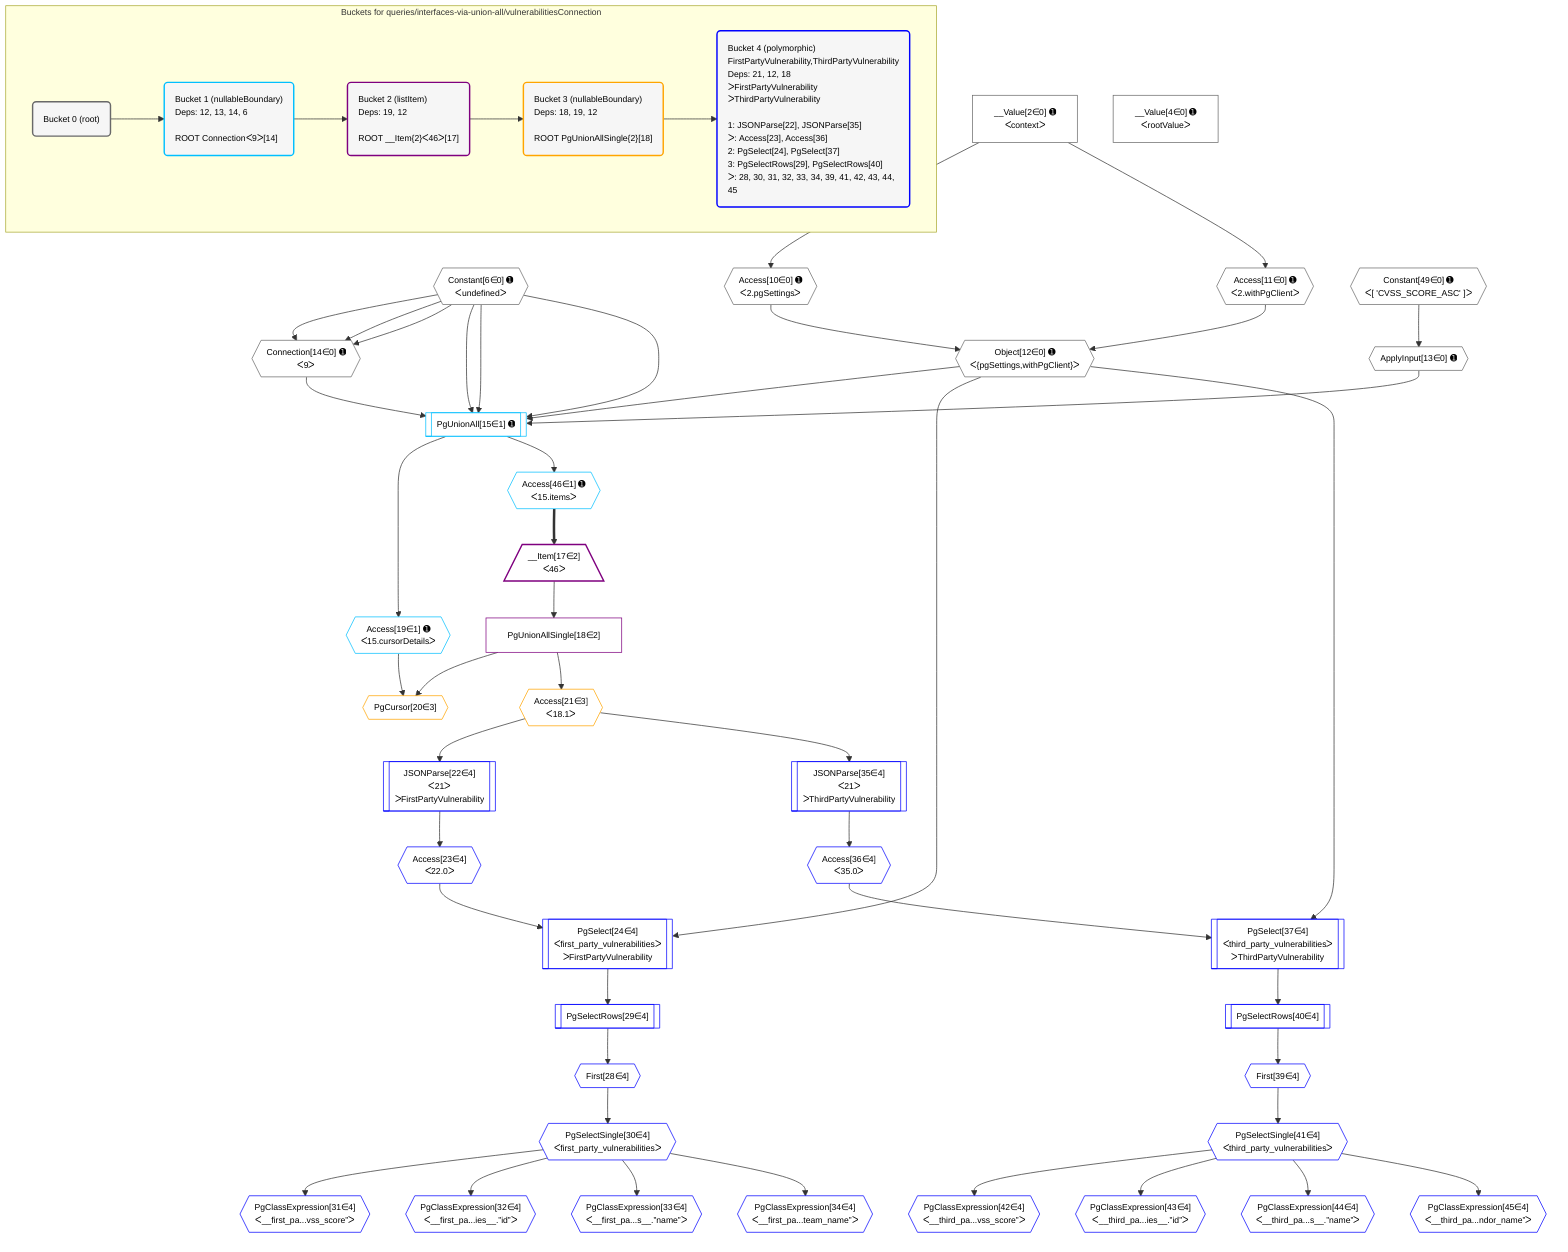 %%{init: {'themeVariables': { 'fontSize': '12px'}}}%%
graph TD
    classDef path fill:#eee,stroke:#000,color:#000
    classDef plan fill:#fff,stroke-width:1px,color:#000
    classDef itemplan fill:#fff,stroke-width:2px,color:#000
    classDef unbatchedplan fill:#dff,stroke-width:1px,color:#000
    classDef sideeffectplan fill:#fcc,stroke-width:2px,color:#000
    classDef bucket fill:#f6f6f6,color:#000,stroke-width:2px,text-align:left


    %% plan dependencies
    Connection14{{"Connection[14∈0] ➊<br />ᐸ9ᐳ"}}:::plan
    Constant6{{"Constant[6∈0] ➊<br />ᐸundefinedᐳ"}}:::plan
    Constant6 & Constant6 & Constant6 --> Connection14
    Object12{{"Object[12∈0] ➊<br />ᐸ{pgSettings,withPgClient}ᐳ"}}:::plan
    Access10{{"Access[10∈0] ➊<br />ᐸ2.pgSettingsᐳ"}}:::plan
    Access11{{"Access[11∈0] ➊<br />ᐸ2.withPgClientᐳ"}}:::plan
    Access10 & Access11 --> Object12
    __Value2["__Value[2∈0] ➊<br />ᐸcontextᐳ"]:::plan
    __Value2 --> Access10
    __Value2 --> Access11
    ApplyInput13{{"ApplyInput[13∈0] ➊"}}:::plan
    Constant49{{"Constant[49∈0] ➊<br />ᐸ[ 'CVSS_SCORE_ASC' ]ᐳ"}}:::plan
    Constant49 --> ApplyInput13
    __Value4["__Value[4∈0] ➊<br />ᐸrootValueᐳ"]:::plan
    PgUnionAll15[["PgUnionAll[15∈1] ➊"]]:::plan
    Object12 & ApplyInput13 & Connection14 & Constant6 & Constant6 & Constant6 --> PgUnionAll15
    Access19{{"Access[19∈1] ➊<br />ᐸ15.cursorDetailsᐳ"}}:::plan
    PgUnionAll15 --> Access19
    Access46{{"Access[46∈1] ➊<br />ᐸ15.itemsᐳ"}}:::plan
    PgUnionAll15 --> Access46
    __Item17[/"__Item[17∈2]<br />ᐸ46ᐳ"\]:::itemplan
    Access46 ==> __Item17
    PgUnionAllSingle18["PgUnionAllSingle[18∈2]"]:::plan
    __Item17 --> PgUnionAllSingle18
    PgCursor20{{"PgCursor[20∈3]"}}:::plan
    PgUnionAllSingle18 & Access19 --> PgCursor20
    Access21{{"Access[21∈3]<br />ᐸ18.1ᐳ"}}:::plan
    PgUnionAllSingle18 --> Access21
    PgSelect24[["PgSelect[24∈4]<br />ᐸfirst_party_vulnerabilitiesᐳ<br />ᐳFirstPartyVulnerability"]]:::plan
    Access23{{"Access[23∈4]<br />ᐸ22.0ᐳ"}}:::plan
    Object12 & Access23 --> PgSelect24
    PgSelect37[["PgSelect[37∈4]<br />ᐸthird_party_vulnerabilitiesᐳ<br />ᐳThirdPartyVulnerability"]]:::plan
    Access36{{"Access[36∈4]<br />ᐸ35.0ᐳ"}}:::plan
    Object12 & Access36 --> PgSelect37
    JSONParse22[["JSONParse[22∈4]<br />ᐸ21ᐳ<br />ᐳFirstPartyVulnerability"]]:::plan
    Access21 --> JSONParse22
    JSONParse22 --> Access23
    First28{{"First[28∈4]"}}:::plan
    PgSelectRows29[["PgSelectRows[29∈4]"]]:::plan
    PgSelectRows29 --> First28
    PgSelect24 --> PgSelectRows29
    PgSelectSingle30{{"PgSelectSingle[30∈4]<br />ᐸfirst_party_vulnerabilitiesᐳ"}}:::plan
    First28 --> PgSelectSingle30
    PgClassExpression31{{"PgClassExpression[31∈4]<br />ᐸ__first_pa...vss_score”ᐳ"}}:::plan
    PgSelectSingle30 --> PgClassExpression31
    PgClassExpression32{{"PgClassExpression[32∈4]<br />ᐸ__first_pa...ies__.”id”ᐳ"}}:::plan
    PgSelectSingle30 --> PgClassExpression32
    PgClassExpression33{{"PgClassExpression[33∈4]<br />ᐸ__first_pa...s__.”name”ᐳ"}}:::plan
    PgSelectSingle30 --> PgClassExpression33
    PgClassExpression34{{"PgClassExpression[34∈4]<br />ᐸ__first_pa...team_name”ᐳ"}}:::plan
    PgSelectSingle30 --> PgClassExpression34
    JSONParse35[["JSONParse[35∈4]<br />ᐸ21ᐳ<br />ᐳThirdPartyVulnerability"]]:::plan
    Access21 --> JSONParse35
    JSONParse35 --> Access36
    First39{{"First[39∈4]"}}:::plan
    PgSelectRows40[["PgSelectRows[40∈4]"]]:::plan
    PgSelectRows40 --> First39
    PgSelect37 --> PgSelectRows40
    PgSelectSingle41{{"PgSelectSingle[41∈4]<br />ᐸthird_party_vulnerabilitiesᐳ"}}:::plan
    First39 --> PgSelectSingle41
    PgClassExpression42{{"PgClassExpression[42∈4]<br />ᐸ__third_pa...vss_score”ᐳ"}}:::plan
    PgSelectSingle41 --> PgClassExpression42
    PgClassExpression43{{"PgClassExpression[43∈4]<br />ᐸ__third_pa...ies__.”id”ᐳ"}}:::plan
    PgSelectSingle41 --> PgClassExpression43
    PgClassExpression44{{"PgClassExpression[44∈4]<br />ᐸ__third_pa...s__.”name”ᐳ"}}:::plan
    PgSelectSingle41 --> PgClassExpression44
    PgClassExpression45{{"PgClassExpression[45∈4]<br />ᐸ__third_pa...ndor_name”ᐳ"}}:::plan
    PgSelectSingle41 --> PgClassExpression45

    %% define steps

    subgraph "Buckets for queries/interfaces-via-union-all/vulnerabilitiesConnection"
    Bucket0("Bucket 0 (root)"):::bucket
    classDef bucket0 stroke:#696969
    class Bucket0,__Value2,__Value4,Constant6,Access10,Access11,Object12,ApplyInput13,Connection14,Constant49 bucket0
    Bucket1("Bucket 1 (nullableBoundary)<br />Deps: 12, 13, 14, 6<br /><br />ROOT Connectionᐸ9ᐳ[14]"):::bucket
    classDef bucket1 stroke:#00bfff
    class Bucket1,PgUnionAll15,Access19,Access46 bucket1
    Bucket2("Bucket 2 (listItem)<br />Deps: 19, 12<br /><br />ROOT __Item{2}ᐸ46ᐳ[17]"):::bucket
    classDef bucket2 stroke:#7f007f
    class Bucket2,__Item17,PgUnionAllSingle18 bucket2
    Bucket3("Bucket 3 (nullableBoundary)<br />Deps: 18, 19, 12<br /><br />ROOT PgUnionAllSingle{2}[18]"):::bucket
    classDef bucket3 stroke:#ffa500
    class Bucket3,PgCursor20,Access21 bucket3
    Bucket4("Bucket 4 (polymorphic)<br />FirstPartyVulnerability,ThirdPartyVulnerability<br />Deps: 21, 12, 18<br />ᐳFirstPartyVulnerability<br />ᐳThirdPartyVulnerability<br /><br />1: JSONParse[22], JSONParse[35]<br />ᐳ: Access[23], Access[36]<br />2: PgSelect[24], PgSelect[37]<br />3: PgSelectRows[29], PgSelectRows[40]<br />ᐳ: 28, 30, 31, 32, 33, 34, 39, 41, 42, 43, 44, 45"):::bucket
    classDef bucket4 stroke:#0000ff
    class Bucket4,JSONParse22,Access23,PgSelect24,First28,PgSelectRows29,PgSelectSingle30,PgClassExpression31,PgClassExpression32,PgClassExpression33,PgClassExpression34,JSONParse35,Access36,PgSelect37,First39,PgSelectRows40,PgSelectSingle41,PgClassExpression42,PgClassExpression43,PgClassExpression44,PgClassExpression45 bucket4
    Bucket0 --> Bucket1
    Bucket1 --> Bucket2
    Bucket2 --> Bucket3
    Bucket3 --> Bucket4
    end